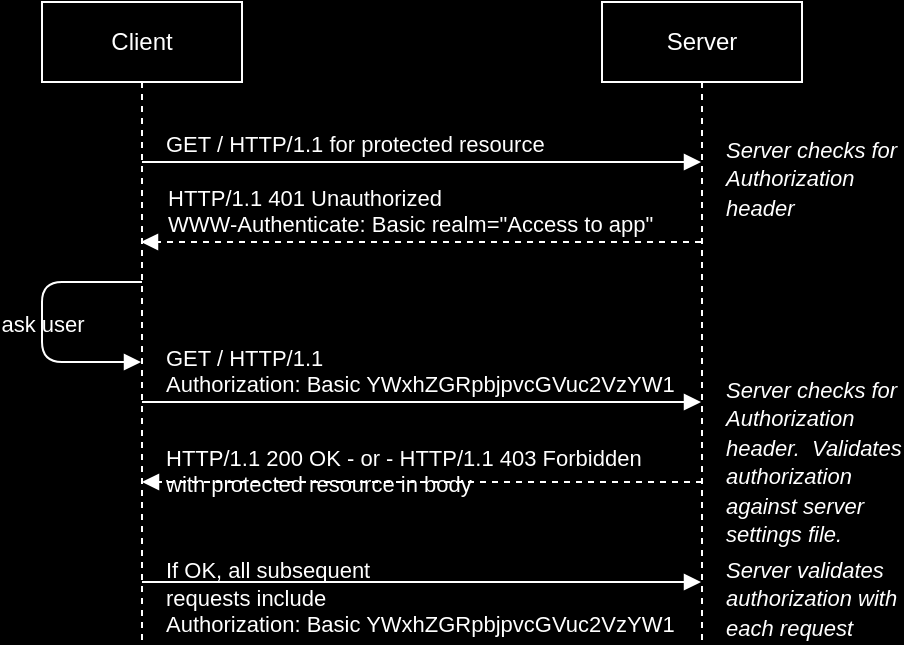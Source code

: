 <mxfile version="12.9.13" type="device" pages="3"><diagram id="q6rcMv6q-06oE0CSoigb" name="HTTP Basic Auth"><mxGraphModel dx="889" dy="680" grid="1" gridSize="10" guides="1" tooltips="1" connect="1" arrows="1" fold="1" page="1" pageScale="1" pageWidth="1100" pageHeight="850" background="#000000" math="0" shadow="0"><root><mxCell id="0"/><mxCell id="1" parent="0"/><mxCell id="oHXVV61soNTdl6rSbevS-1" value="Client" style="shape=umlLifeline;perimeter=lifelinePerimeter;whiteSpace=wrap;html=1;container=1;collapsible=0;recursiveResize=0;outlineConnect=0;strokeColor=#FFFFFF;fillColor=#000000;fontColor=#FFFFFF;" vertex="1" parent="1"><mxGeometry x="120" y="120" width="100" height="320" as="geometry"/></mxCell><mxCell id="oHXVV61soNTdl6rSbevS-4" value="Server" style="shape=umlLifeline;perimeter=lifelinePerimeter;whiteSpace=wrap;html=1;container=1;collapsible=0;recursiveResize=0;outlineConnect=0;strokeColor=#FFFFFF;fillColor=#000000;fontColor=#FFFFFF;" vertex="1" parent="1"><mxGeometry x="400" y="120" width="100" height="320" as="geometry"/></mxCell><mxCell id="oHXVV61soNTdl6rSbevS-7" value="GET / HTTP/1.1 for protected resource" style="html=1;verticalAlign=bottom;endArrow=block;fontColor=#FFFFFF;strokeColor=#FFFFFF;labelBackgroundColor=none;align=left;" edge="1" parent="1" target="oHXVV61soNTdl6rSbevS-4"><mxGeometry x="-0.928" width="80" relative="1" as="geometry"><mxPoint x="170" y="200" as="sourcePoint"/><mxPoint x="250" y="200" as="targetPoint"/><mxPoint as="offset"/></mxGeometry></mxCell><mxCell id="oHXVV61soNTdl6rSbevS-8" value="HTTP/1.1 401 Unauthorized&lt;br&gt;WWW-Authenticate: Basic realm=&quot;Access to app&quot;" style="html=1;verticalAlign=bottom;endArrow=block;fontColor=#FFFFFF;strokeColor=#FFFFFF;labelBackgroundColor=none;align=left;dashed=1;" edge="1" parent="1"><mxGeometry x="0.925" width="80" relative="1" as="geometry"><mxPoint x="449.5" y="240" as="sourcePoint"/><mxPoint x="169.5" y="240" as="targetPoint"/><Array as="points"><mxPoint x="370" y="240"/></Array><mxPoint x="1" as="offset"/></mxGeometry></mxCell><mxCell id="oHXVV61soNTdl6rSbevS-15" value="ask user" style="html=1;verticalAlign=bottom;endArrow=block;fontColor=#FFFFFF;strokeColor=#FFFFFF;labelBackgroundColor=none;" edge="1" parent="1"><mxGeometry x="0.147" width="80" relative="1" as="geometry"><mxPoint x="170" y="260" as="sourcePoint"/><mxPoint x="169.5" y="300" as="targetPoint"/><Array as="points"><mxPoint x="120" y="260"/><mxPoint x="120" y="300"/></Array><mxPoint as="offset"/></mxGeometry></mxCell><mxCell id="oHXVV61soNTdl6rSbevS-16" value="GET / HTTP/1.1&lt;br&gt;Authorization: Basic YWxhZGRpbjpvcGVuc2VzYW1" style="html=1;verticalAlign=bottom;endArrow=block;fontColor=#FFFFFF;strokeColor=#FFFFFF;labelBackgroundColor=none;align=left;" edge="1" parent="1"><mxGeometry x="-0.928" width="80" relative="1" as="geometry"><mxPoint x="170" y="320" as="sourcePoint"/><mxPoint x="449.5" y="320" as="targetPoint"/><mxPoint as="offset"/></mxGeometry></mxCell><mxCell id="oHXVV61soNTdl6rSbevS-17" value="HTTP/1.1 200 OK - or - HTTP/1.1 403 Forbidden&lt;br&gt;with protected resource in body" style="html=1;verticalAlign=bottom;endArrow=block;fontColor=#FFFFFF;strokeColor=#FFFFFF;labelBackgroundColor=none;align=left;dashed=1;" edge="1" parent="1"><mxGeometry x="0.929" y="10" width="80" relative="1" as="geometry"><mxPoint x="450" y="360" as="sourcePoint"/><mxPoint x="170" y="360" as="targetPoint"/><Array as="points"><mxPoint x="370.5" y="360"/></Array><mxPoint as="offset"/></mxGeometry></mxCell><mxCell id="mDmUplRx5YoXo6ttBVfd-1" value="&lt;font face=&quot;helvetica&quot;&gt;&lt;span style=&quot;font-size: 11px&quot;&gt;Server checks for Authorization header&lt;/span&gt;&lt;/font&gt;" style="text;whiteSpace=wrap;html=1;fontColor=#FFFFFF;fontStyle=2" vertex="1" parent="1"><mxGeometry x="460" y="180" width="90" height="60" as="geometry"/></mxCell><mxCell id="mDmUplRx5YoXo6ttBVfd-2" value="&lt;font face=&quot;helvetica&quot;&gt;&lt;span style=&quot;font-size: 11px&quot;&gt;Server checks for Authorization header.&amp;nbsp; Validates authorization against server settings file.&lt;/span&gt;&lt;/font&gt;" style="text;whiteSpace=wrap;html=1;fontColor=#FFFFFF;fontStyle=2" vertex="1" parent="1"><mxGeometry x="460" y="300" width="90" height="110" as="geometry"/></mxCell><mxCell id="tE8M5ImRLoE_whwkL860-1" value="If OK, all subsequent &lt;br&gt;requests include &lt;br&gt;Authorization: Basic YWxhZGRpbjpvcGVuc2VzYW1" style="html=1;verticalAlign=bottom;endArrow=block;fontColor=#FFFFFF;strokeColor=#FFFFFF;labelBackgroundColor=none;align=left;" edge="1" parent="1"><mxGeometry x="-0.928" y="-30" width="80" relative="1" as="geometry"><mxPoint x="170" y="410" as="sourcePoint"/><mxPoint x="449.5" y="410" as="targetPoint"/><mxPoint as="offset"/></mxGeometry></mxCell><mxCell id="XjL6QB60d5PjCDPx9mbe-1" value="&lt;font face=&quot;helvetica&quot;&gt;&lt;span style=&quot;font-size: 11px&quot;&gt;Server validates authorization with each request&lt;/span&gt;&lt;/font&gt;" style="text;whiteSpace=wrap;html=1;fontColor=#FFFFFF;fontStyle=2" vertex="1" parent="1"><mxGeometry x="460" y="390" width="90" height="50" as="geometry"/></mxCell></root></mxGraphModel></diagram><diagram name="Sessions" id="V7p78LAr537GuFJeOtjT"><mxGraphModel dx="613" dy="469" grid="1" gridSize="10" guides="1" tooltips="1" connect="1" arrows="1" fold="1" page="1" pageScale="1" pageWidth="1100" pageHeight="850" background="#000000" math="0" shadow="0"><root><mxCell id="Gj3Cf2pcktR2yeibLwZ6-0"/><mxCell id="Gj3Cf2pcktR2yeibLwZ6-1" parent="Gj3Cf2pcktR2yeibLwZ6-0"/><mxCell id="Gj3Cf2pcktR2yeibLwZ6-2" value="Client" style="shape=umlLifeline;perimeter=lifelinePerimeter;whiteSpace=wrap;html=1;container=1;collapsible=0;recursiveResize=0;outlineConnect=0;strokeColor=#FFFFFF;fillColor=#000000;fontColor=#FFFFFF;" vertex="1" parent="Gj3Cf2pcktR2yeibLwZ6-1"><mxGeometry x="120" y="120" width="100" height="320" as="geometry"/></mxCell><mxCell id="Gj3Cf2pcktR2yeibLwZ6-3" value="Server" style="shape=umlLifeline;perimeter=lifelinePerimeter;whiteSpace=wrap;html=1;container=1;collapsible=0;recursiveResize=0;outlineConnect=0;strokeColor=#FFFFFF;fillColor=#000000;fontColor=#FFFFFF;" vertex="1" parent="Gj3Cf2pcktR2yeibLwZ6-1"><mxGeometry x="400" y="120" width="100" height="320" as="geometry"/></mxCell><mxCell id="Gj3Cf2pcktR2yeibLwZ6-4" value="GET / HTTP/1.1 for protected resource" style="html=1;verticalAlign=bottom;endArrow=block;fontColor=#FFFFFF;strokeColor=#FFFFFF;labelBackgroundColor=none;align=left;" edge="1" parent="Gj3Cf2pcktR2yeibLwZ6-1" target="Gj3Cf2pcktR2yeibLwZ6-3"><mxGeometry x="-0.928" width="80" relative="1" as="geometry"><mxPoint x="170" y="200" as="sourcePoint"/><mxPoint x="250" y="200" as="targetPoint"/><mxPoint as="offset"/></mxGeometry></mxCell><mxCell id="Gj3Cf2pcktR2yeibLwZ6-5" value="HTTP/1.1 200 OK&lt;br&gt;(server sends back login form)" style="html=1;verticalAlign=bottom;endArrow=block;fontColor=#FFFFFF;strokeColor=#FFFFFF;labelBackgroundColor=none;align=left;dashed=1;" edge="1" parent="Gj3Cf2pcktR2yeibLwZ6-1"><mxGeometry x="0.925" width="80" relative="1" as="geometry"><mxPoint x="449.5" y="240" as="sourcePoint"/><mxPoint x="169.5" y="240" as="targetPoint"/><Array as="points"><mxPoint x="370" y="240"/></Array><mxPoint x="1" as="offset"/></mxGeometry></mxCell><mxCell id="Gj3Cf2pcktR2yeibLwZ6-6" value="user fills in form" style="html=1;verticalAlign=bottom;endArrow=block;fontColor=#FFFFFF;strokeColor=#FFFFFF;labelBackgroundColor=none;" edge="1" parent="Gj3Cf2pcktR2yeibLwZ6-1"><mxGeometry x="0.147" width="80" relative="1" as="geometry"><mxPoint x="170" y="260" as="sourcePoint"/><mxPoint x="169.5" y="300" as="targetPoint"/><Array as="points"><mxPoint x="120" y="260"/><mxPoint x="120" y="300"/></Array><mxPoint as="offset"/></mxGeometry></mxCell><mxCell id="Gj3Cf2pcktR2yeibLwZ6-7" value="POST / HTTP/1.1&lt;br&gt;Request body: username=foo, password=bar" style="html=1;verticalAlign=bottom;endArrow=block;fontColor=#FFFFFF;strokeColor=#FFFFFF;labelBackgroundColor=none;align=left;" edge="1" parent="Gj3Cf2pcktR2yeibLwZ6-1"><mxGeometry x="-0.928" width="80" relative="1" as="geometry"><mxPoint x="170" y="320" as="sourcePoint"/><mxPoint x="449.5" y="320" as="targetPoint"/><mxPoint as="offset"/></mxGeometry></mxCell><mxCell id="Gj3Cf2pcktR2yeibLwZ6-8" value="HTTP/1.1 200 OK&lt;br&gt;Set-Cookie: session=1234&lt;br&gt;with protected resource in body" style="html=1;verticalAlign=bottom;endArrow=block;fontColor=#FFFFFF;strokeColor=#FFFFFF;labelBackgroundColor=none;align=left;dashed=1;" edge="1" parent="Gj3Cf2pcktR2yeibLwZ6-1"><mxGeometry x="0.929" y="10" width="80" relative="1" as="geometry"><mxPoint x="450" y="370" as="sourcePoint"/><mxPoint x="170" y="370" as="targetPoint"/><Array as="points"><mxPoint x="370.5" y="370"/></Array><mxPoint as="offset"/></mxGeometry></mxCell><mxCell id="FLDZTqQBSOnNOw0jdDez-0" value="&lt;font face=&quot;helvetica&quot;&gt;&lt;span style=&quot;font-size: 11px&quot;&gt;Server checks for Cookie header with session data... none present.&lt;/span&gt;&lt;/font&gt;" style="text;whiteSpace=wrap;html=1;fontColor=#FFFFFF;fontStyle=2" vertex="1" parent="Gj3Cf2pcktR2yeibLwZ6-1"><mxGeometry x="460" y="180" width="90" height="60" as="geometry"/></mxCell><mxCell id="cCFvBkyHYDSlstb6AuSI-0" value="&lt;font face=&quot;helvetica&quot;&gt;&lt;span style=&quot;font-size: 11px&quot;&gt;Server validates credentials against database, generates new session id in DB.&lt;/span&gt;&lt;/font&gt;" style="text;whiteSpace=wrap;html=1;fontColor=#FFFFFF;fontStyle=2" vertex="1" parent="Gj3Cf2pcktR2yeibLwZ6-1"><mxGeometry x="460" y="305" width="90" height="85" as="geometry"/></mxCell><mxCell id="e4CiQY90TekbYBZKMfOk-0" value="If OK, all subsequent &lt;br&gt;requests include &lt;br&gt;Cookie: session=123" style="html=1;verticalAlign=bottom;endArrow=block;fontColor=#FFFFFF;strokeColor=#FFFFFF;labelBackgroundColor=none;align=left;" edge="1" parent="Gj3Cf2pcktR2yeibLwZ6-1"><mxGeometry x="-0.928" y="-30" width="80" relative="1" as="geometry"><mxPoint x="170" y="410" as="sourcePoint"/><mxPoint x="449.5" y="410" as="targetPoint"/><mxPoint as="offset"/></mxGeometry></mxCell><mxCell id="2zT5W1LbDAYBtzO3nF8c-0" value="&lt;font face=&quot;helvetica&quot;&gt;&lt;span style=&quot;font-size: 11px&quot;&gt;Server validates session with each request&lt;/span&gt;&lt;/font&gt;" style="text;whiteSpace=wrap;html=1;fontColor=#FFFFFF;fontStyle=2" vertex="1" parent="Gj3Cf2pcktR2yeibLwZ6-1"><mxGeometry x="460" y="390" width="90" height="50" as="geometry"/></mxCell></root></mxGraphModel></diagram><diagram name="JSON Web Tokens" id="MNJO_qSNfpwTpKmH6Sxt"><mxGraphModel dx="508" dy="389" grid="1" gridSize="10" guides="1" tooltips="1" connect="1" arrows="1" fold="1" page="1" pageScale="1" pageWidth="1100" pageHeight="850" background="#000000" math="0" shadow="0"><root><mxCell id="fNwbaiMam4DP-b6SJhyU-0"/><mxCell id="fNwbaiMam4DP-b6SJhyU-1" parent="fNwbaiMam4DP-b6SJhyU-0"/><mxCell id="fNwbaiMam4DP-b6SJhyU-2" value="Client" style="shape=umlLifeline;perimeter=lifelinePerimeter;whiteSpace=wrap;html=1;container=1;collapsible=0;recursiveResize=0;outlineConnect=0;strokeColor=#FFFFFF;fillColor=#000000;fontColor=#FFFFFF;" vertex="1" parent="fNwbaiMam4DP-b6SJhyU-1"><mxGeometry x="120" y="120" width="100" height="320" as="geometry"/></mxCell><mxCell id="fNwbaiMam4DP-b6SJhyU-3" value="Server" style="shape=umlLifeline;perimeter=lifelinePerimeter;whiteSpace=wrap;html=1;container=1;collapsible=0;recursiveResize=0;outlineConnect=0;strokeColor=#FFFFFF;fillColor=#000000;fontColor=#FFFFFF;" vertex="1" parent="fNwbaiMam4DP-b6SJhyU-1"><mxGeometry x="400" y="120" width="100" height="320" as="geometry"/></mxCell><mxCell id="fNwbaiMam4DP-b6SJhyU-4" value="GET / HTTP/1.1 for protected resource" style="html=1;verticalAlign=bottom;endArrow=block;fontColor=#FFFFFF;strokeColor=#FFFFFF;labelBackgroundColor=none;align=left;" edge="1" parent="fNwbaiMam4DP-b6SJhyU-1" target="fNwbaiMam4DP-b6SJhyU-3"><mxGeometry x="-0.928" width="80" relative="1" as="geometry"><mxPoint x="170" y="200" as="sourcePoint"/><mxPoint x="250" y="200" as="targetPoint"/><mxPoint as="offset"/></mxGeometry></mxCell><mxCell id="fNwbaiMam4DP-b6SJhyU-5" value="&lt;span&gt;HTTP/1.1 401 Unauthorized&lt;/span&gt;" style="html=1;verticalAlign=bottom;endArrow=block;fontColor=#FFFFFF;strokeColor=#FFFFFF;labelBackgroundColor=none;align=left;dashed=1;" edge="1" parent="fNwbaiMam4DP-b6SJhyU-1"><mxGeometry x="0.925" width="80" relative="1" as="geometry"><mxPoint x="449.5" y="240" as="sourcePoint"/><mxPoint x="169.5" y="240" as="targetPoint"/><Array as="points"><mxPoint x="370" y="240"/></Array><mxPoint x="1" as="offset"/></mxGeometry></mxCell><mxCell id="fNwbaiMam4DP-b6SJhyU-6" value="user fills in form" style="html=1;verticalAlign=bottom;endArrow=block;fontColor=#FFFFFF;strokeColor=#FFFFFF;labelBackgroundColor=none;" edge="1" parent="fNwbaiMam4DP-b6SJhyU-1"><mxGeometry x="0.147" width="80" relative="1" as="geometry"><mxPoint x="170" y="260" as="sourcePoint"/><mxPoint x="169.5" y="300" as="targetPoint"/><Array as="points"><mxPoint x="120" y="260"/><mxPoint x="120" y="300"/></Array><mxPoint as="offset"/></mxGeometry></mxCell><mxCell id="fNwbaiMam4DP-b6SJhyU-7" value="POST / HTTP/1.1&lt;br&gt;Request body: username=foo, password=bar" style="html=1;verticalAlign=bottom;endArrow=block;fontColor=#FFFFFF;strokeColor=#FFFFFF;labelBackgroundColor=none;align=left;" edge="1" parent="fNwbaiMam4DP-b6SJhyU-1"><mxGeometry x="-0.928" width="80" relative="1" as="geometry"><mxPoint x="170" y="320" as="sourcePoint"/><mxPoint x="449.5" y="320" as="targetPoint"/><mxPoint as="offset"/></mxGeometry></mxCell><mxCell id="fNwbaiMam4DP-b6SJhyU-8" value="HTTP/1.1 200 OK&lt;br&gt;JSON: { token: YWxhZGRpbjpvcGVuc2VzYW1 }" style="html=1;verticalAlign=bottom;endArrow=block;fontColor=#FFFFFF;strokeColor=#FFFFFF;labelBackgroundColor=none;align=left;dashed=1;" edge="1" parent="fNwbaiMam4DP-b6SJhyU-1"><mxGeometry x="0.929" width="80" relative="1" as="geometry"><mxPoint x="450" y="370" as="sourcePoint"/><mxPoint x="170" y="370" as="targetPoint"/><Array as="points"><mxPoint x="370.5" y="370"/></Array><mxPoint as="offset"/></mxGeometry></mxCell><mxCell id="fNwbaiMam4DP-b6SJhyU-9" value="&lt;font face=&quot;helvetica&quot;&gt;&lt;span style=&quot;font-size: 11px&quot;&gt;Server checks for Authorization header with token data... none present.&lt;/span&gt;&lt;/font&gt;" style="text;whiteSpace=wrap;html=1;fontColor=#FFFFFF;fontStyle=2" vertex="1" parent="fNwbaiMam4DP-b6SJhyU-1"><mxGeometry x="460" y="180" width="90" height="60" as="geometry"/></mxCell><mxCell id="fNwbaiMam4DP-b6SJhyU-10" value="&lt;font face=&quot;helvetica&quot;&gt;&lt;span style=&quot;font-size: 11px&quot;&gt;Server validates credentials against database and generates new token.&lt;/span&gt;&lt;/font&gt;" style="text;whiteSpace=wrap;html=1;fontColor=#FFFFFF;fontStyle=2" vertex="1" parent="fNwbaiMam4DP-b6SJhyU-1"><mxGeometry x="460" y="305" width="90" height="105" as="geometry"/></mxCell><mxCell id="fNwbaiMam4DP-b6SJhyU-11" value="If OK, all subsequent &lt;br&gt;requests include &lt;br&gt;Authorization: Bearer YWxhZGRpbjpvcGVuc2VzYW1" style="html=1;verticalAlign=bottom;endArrow=block;fontColor=#FFFFFF;strokeColor=#FFFFFF;labelBackgroundColor=none;align=left;" edge="1" parent="fNwbaiMam4DP-b6SJhyU-1"><mxGeometry x="-0.928" y="-30" width="80" relative="1" as="geometry"><mxPoint x="170" y="410" as="sourcePoint"/><mxPoint x="449.5" y="410" as="targetPoint"/><mxPoint as="offset"/></mxGeometry></mxCell><mxCell id="e80bIScWBahTOqbuuk6B-0" value="&lt;font face=&quot;helvetica&quot;&gt;&lt;span style=&quot;font-size: 11px&quot;&gt;Server validates token with each request&lt;/span&gt;&lt;/font&gt;" style="text;whiteSpace=wrap;html=1;fontColor=#FFFFFF;fontStyle=2" vertex="1" parent="fNwbaiMam4DP-b6SJhyU-1"><mxGeometry x="460" y="390" width="90" height="50" as="geometry"/></mxCell></root></mxGraphModel></diagram></mxfile>